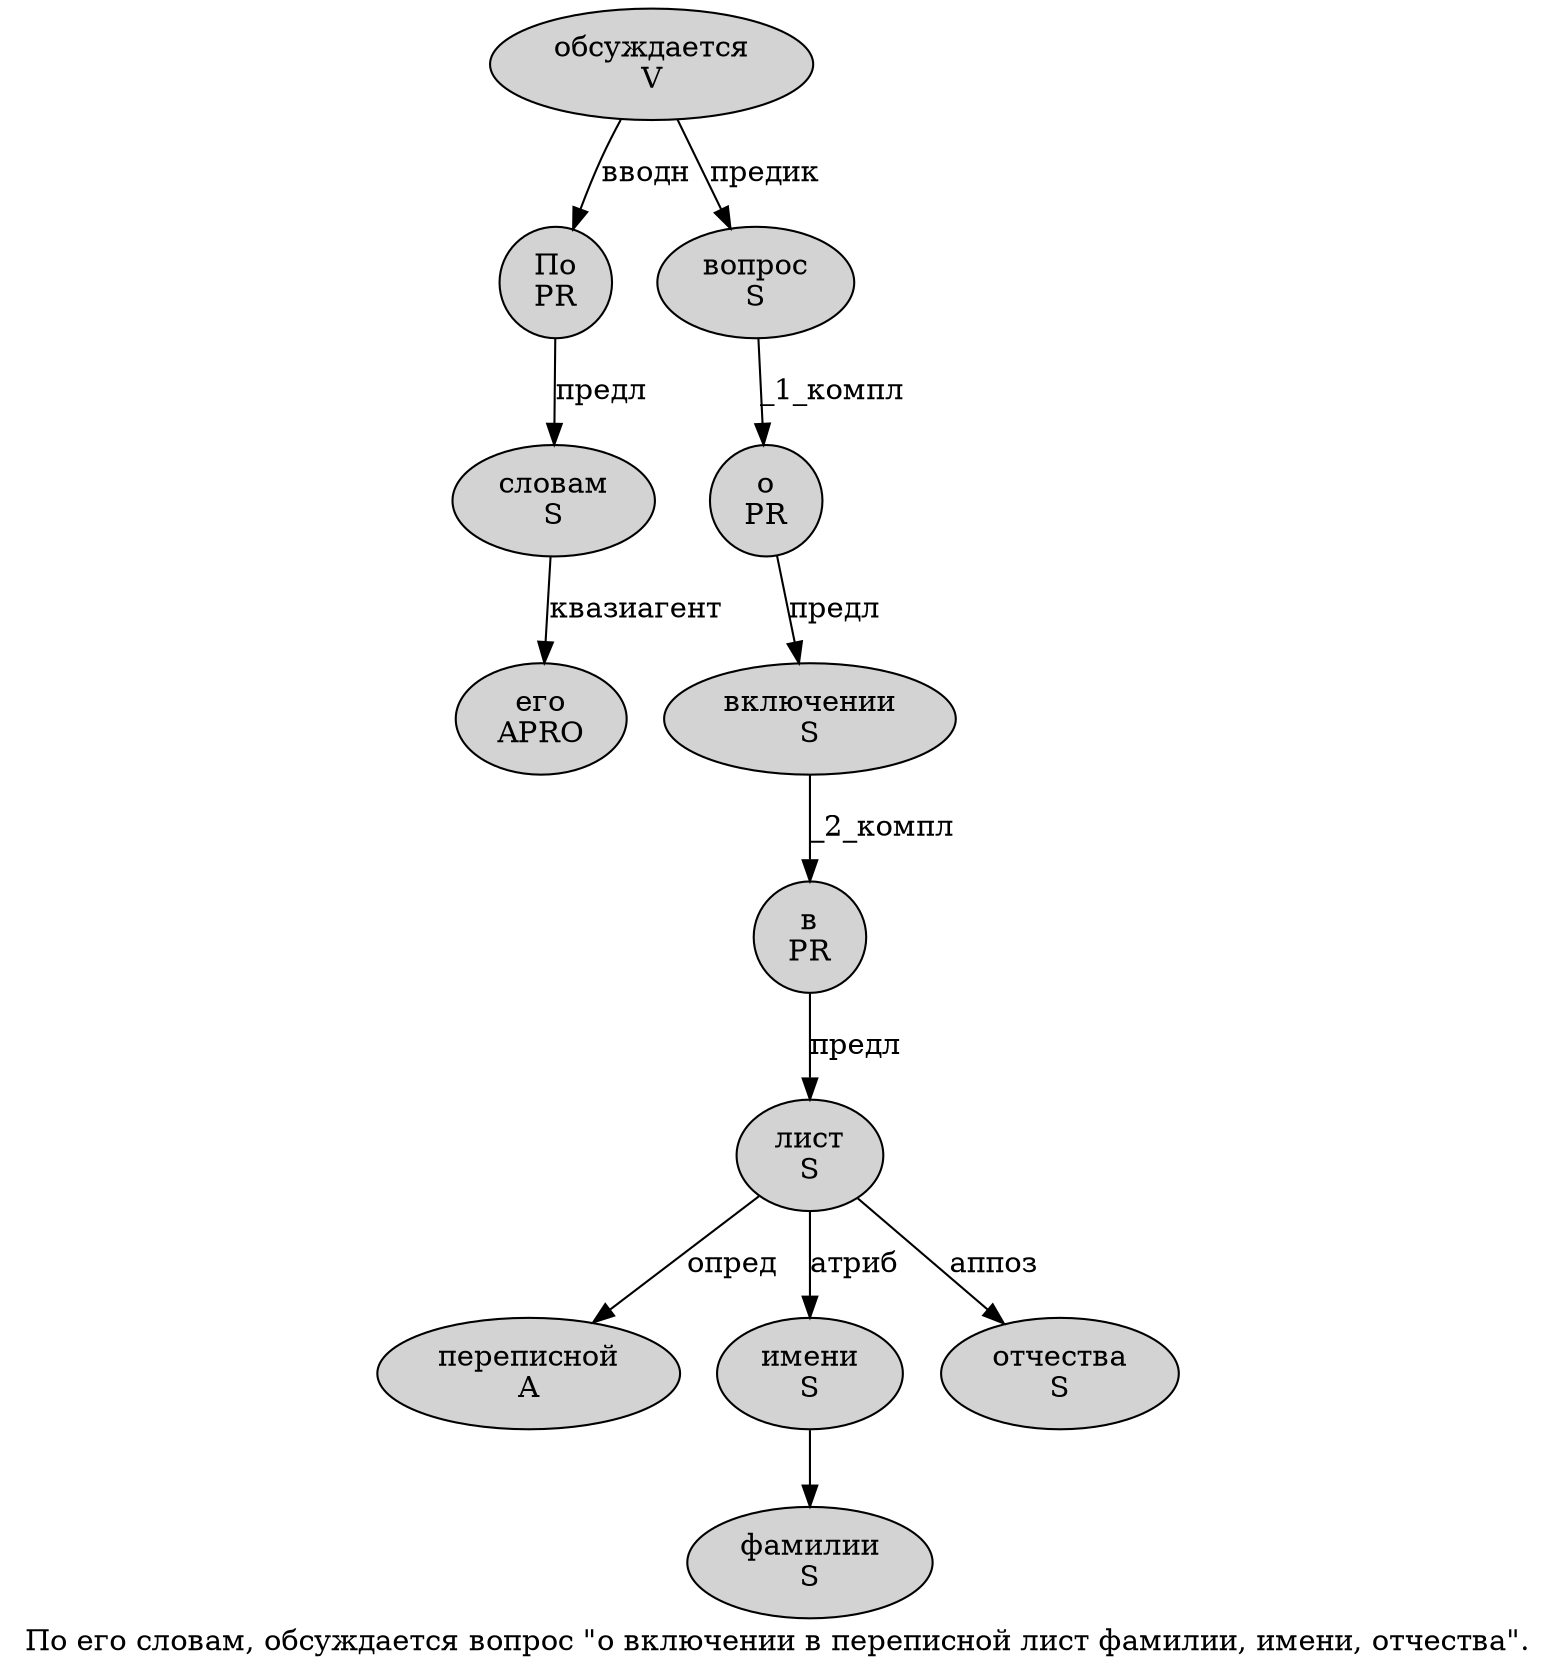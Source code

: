 digraph SENTENCE_574 {
	graph [label="По его словам, обсуждается вопрос \"о включении в переписной лист фамилии, имени, отчества\"."]
	node [style=filled]
		0 [label="По
PR" color="" fillcolor=lightgray penwidth=1 shape=ellipse]
		1 [label="его
APRO" color="" fillcolor=lightgray penwidth=1 shape=ellipse]
		2 [label="словам
S" color="" fillcolor=lightgray penwidth=1 shape=ellipse]
		4 [label="обсуждается
V" color="" fillcolor=lightgray penwidth=1 shape=ellipse]
		5 [label="вопрос
S" color="" fillcolor=lightgray penwidth=1 shape=ellipse]
		7 [label="о
PR" color="" fillcolor=lightgray penwidth=1 shape=ellipse]
		8 [label="включении
S" color="" fillcolor=lightgray penwidth=1 shape=ellipse]
		9 [label="в
PR" color="" fillcolor=lightgray penwidth=1 shape=ellipse]
		10 [label="переписной
A" color="" fillcolor=lightgray penwidth=1 shape=ellipse]
		11 [label="лист
S" color="" fillcolor=lightgray penwidth=1 shape=ellipse]
		12 [label="фамилии
S" color="" fillcolor=lightgray penwidth=1 shape=ellipse]
		14 [label="имени
S" color="" fillcolor=lightgray penwidth=1 shape=ellipse]
		16 [label="отчества
S" color="" fillcolor=lightgray penwidth=1 shape=ellipse]
			9 -> 11 [label="предл"]
			5 -> 7 [label="_1_компл"]
			14 -> 12
			8 -> 9 [label="_2_компл"]
			0 -> 2 [label="предл"]
			7 -> 8 [label="предл"]
			11 -> 10 [label="опред"]
			11 -> 14 [label="атриб"]
			11 -> 16 [label="аппоз"]
			2 -> 1 [label="квазиагент"]
			4 -> 0 [label="вводн"]
			4 -> 5 [label="предик"]
}